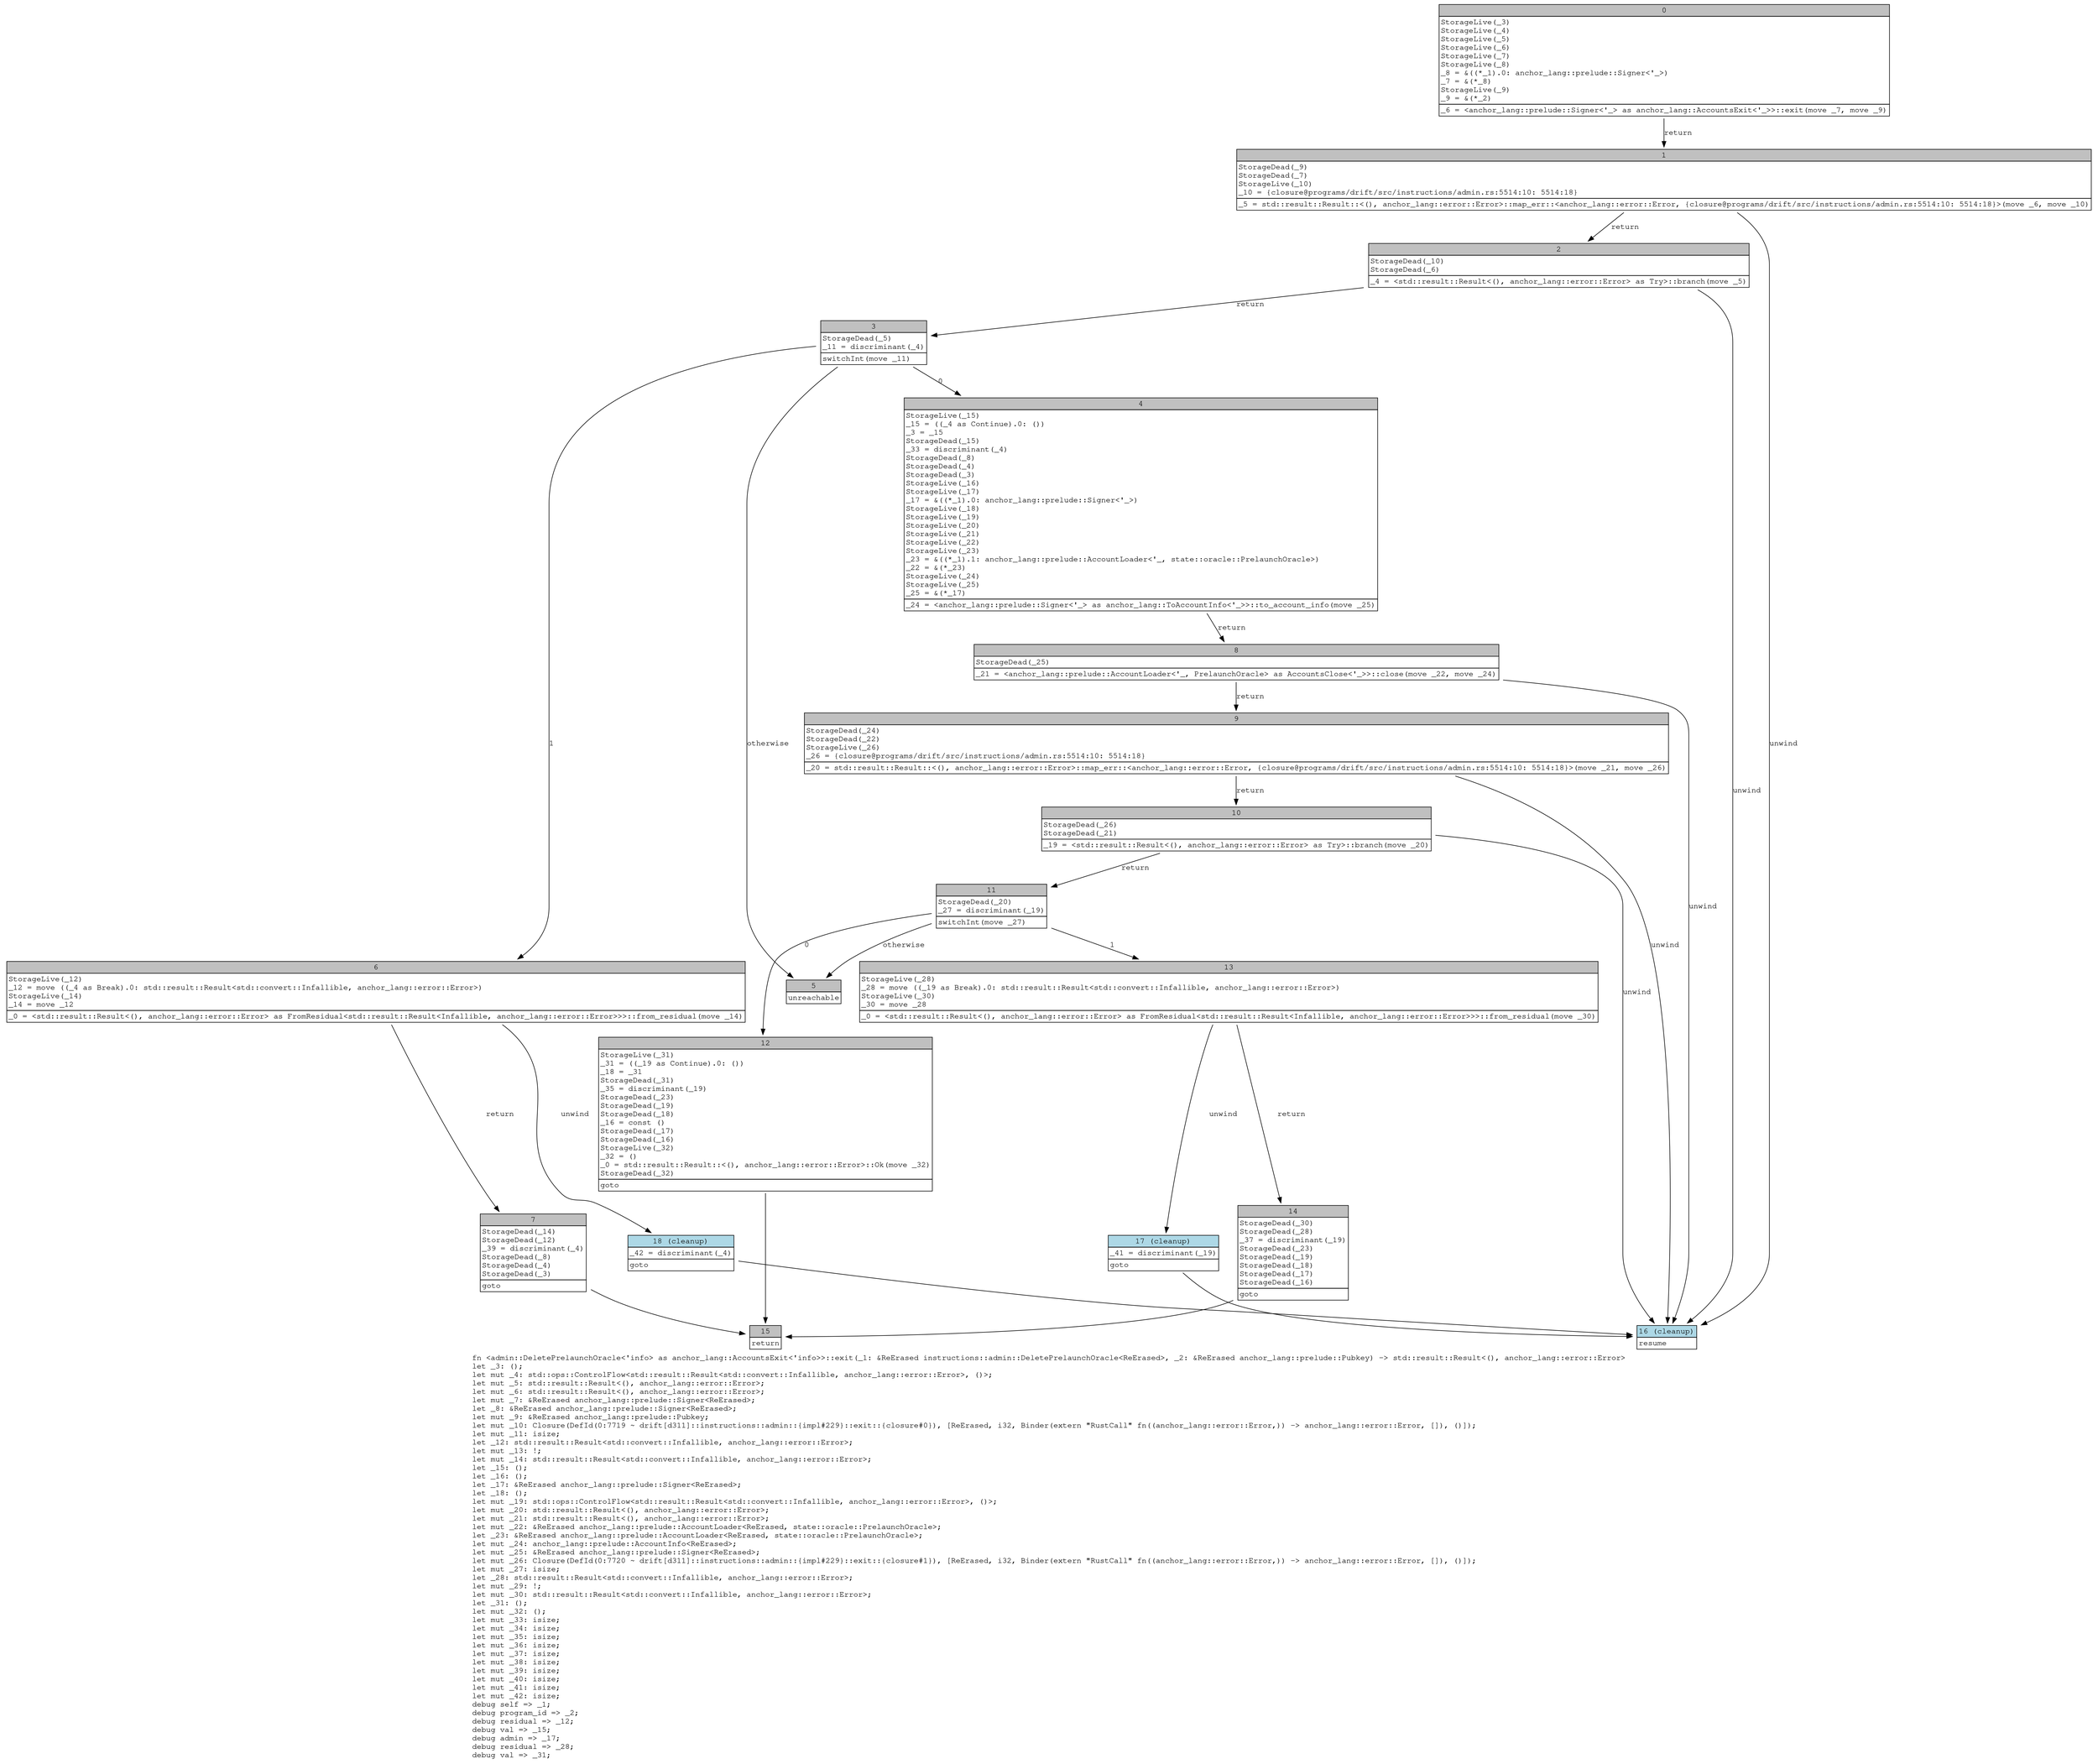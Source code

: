 digraph Mir_0_7718 {
    graph [fontname="Courier, monospace"];
    node [fontname="Courier, monospace"];
    edge [fontname="Courier, monospace"];
    label=<fn &lt;admin::DeletePrelaunchOracle&lt;'info&gt; as anchor_lang::AccountsExit&lt;'info&gt;&gt;::exit(_1: &amp;ReErased instructions::admin::DeletePrelaunchOracle&lt;ReErased&gt;, _2: &amp;ReErased anchor_lang::prelude::Pubkey) -&gt; std::result::Result&lt;(), anchor_lang::error::Error&gt;<br align="left"/>let _3: ();<br align="left"/>let mut _4: std::ops::ControlFlow&lt;std::result::Result&lt;std::convert::Infallible, anchor_lang::error::Error&gt;, ()&gt;;<br align="left"/>let mut _5: std::result::Result&lt;(), anchor_lang::error::Error&gt;;<br align="left"/>let mut _6: std::result::Result&lt;(), anchor_lang::error::Error&gt;;<br align="left"/>let mut _7: &amp;ReErased anchor_lang::prelude::Signer&lt;ReErased&gt;;<br align="left"/>let _8: &amp;ReErased anchor_lang::prelude::Signer&lt;ReErased&gt;;<br align="left"/>let mut _9: &amp;ReErased anchor_lang::prelude::Pubkey;<br align="left"/>let mut _10: Closure(DefId(0:7719 ~ drift[d311]::instructions::admin::{impl#229}::exit::{closure#0}), [ReErased, i32, Binder(extern &quot;RustCall&quot; fn((anchor_lang::error::Error,)) -&gt; anchor_lang::error::Error, []), ()]);<br align="left"/>let mut _11: isize;<br align="left"/>let _12: std::result::Result&lt;std::convert::Infallible, anchor_lang::error::Error&gt;;<br align="left"/>let mut _13: !;<br align="left"/>let mut _14: std::result::Result&lt;std::convert::Infallible, anchor_lang::error::Error&gt;;<br align="left"/>let _15: ();<br align="left"/>let _16: ();<br align="left"/>let _17: &amp;ReErased anchor_lang::prelude::Signer&lt;ReErased&gt;;<br align="left"/>let _18: ();<br align="left"/>let mut _19: std::ops::ControlFlow&lt;std::result::Result&lt;std::convert::Infallible, anchor_lang::error::Error&gt;, ()&gt;;<br align="left"/>let mut _20: std::result::Result&lt;(), anchor_lang::error::Error&gt;;<br align="left"/>let mut _21: std::result::Result&lt;(), anchor_lang::error::Error&gt;;<br align="left"/>let mut _22: &amp;ReErased anchor_lang::prelude::AccountLoader&lt;ReErased, state::oracle::PrelaunchOracle&gt;;<br align="left"/>let _23: &amp;ReErased anchor_lang::prelude::AccountLoader&lt;ReErased, state::oracle::PrelaunchOracle&gt;;<br align="left"/>let mut _24: anchor_lang::prelude::AccountInfo&lt;ReErased&gt;;<br align="left"/>let mut _25: &amp;ReErased anchor_lang::prelude::Signer&lt;ReErased&gt;;<br align="left"/>let mut _26: Closure(DefId(0:7720 ~ drift[d311]::instructions::admin::{impl#229}::exit::{closure#1}), [ReErased, i32, Binder(extern &quot;RustCall&quot; fn((anchor_lang::error::Error,)) -&gt; anchor_lang::error::Error, []), ()]);<br align="left"/>let mut _27: isize;<br align="left"/>let _28: std::result::Result&lt;std::convert::Infallible, anchor_lang::error::Error&gt;;<br align="left"/>let mut _29: !;<br align="left"/>let mut _30: std::result::Result&lt;std::convert::Infallible, anchor_lang::error::Error&gt;;<br align="left"/>let _31: ();<br align="left"/>let mut _32: ();<br align="left"/>let mut _33: isize;<br align="left"/>let mut _34: isize;<br align="left"/>let mut _35: isize;<br align="left"/>let mut _36: isize;<br align="left"/>let mut _37: isize;<br align="left"/>let mut _38: isize;<br align="left"/>let mut _39: isize;<br align="left"/>let mut _40: isize;<br align="left"/>let mut _41: isize;<br align="left"/>let mut _42: isize;<br align="left"/>debug self =&gt; _1;<br align="left"/>debug program_id =&gt; _2;<br align="left"/>debug residual =&gt; _12;<br align="left"/>debug val =&gt; _15;<br align="left"/>debug admin =&gt; _17;<br align="left"/>debug residual =&gt; _28;<br align="left"/>debug val =&gt; _31;<br align="left"/>>;
    bb0__0_7718 [shape="none", label=<<table border="0" cellborder="1" cellspacing="0"><tr><td bgcolor="gray" align="center" colspan="1">0</td></tr><tr><td align="left" balign="left">StorageLive(_3)<br/>StorageLive(_4)<br/>StorageLive(_5)<br/>StorageLive(_6)<br/>StorageLive(_7)<br/>StorageLive(_8)<br/>_8 = &amp;((*_1).0: anchor_lang::prelude::Signer&lt;'_&gt;)<br/>_7 = &amp;(*_8)<br/>StorageLive(_9)<br/>_9 = &amp;(*_2)<br/></td></tr><tr><td align="left">_6 = &lt;anchor_lang::prelude::Signer&lt;'_&gt; as anchor_lang::AccountsExit&lt;'_&gt;&gt;::exit(move _7, move _9)</td></tr></table>>];
    bb1__0_7718 [shape="none", label=<<table border="0" cellborder="1" cellspacing="0"><tr><td bgcolor="gray" align="center" colspan="1">1</td></tr><tr><td align="left" balign="left">StorageDead(_9)<br/>StorageDead(_7)<br/>StorageLive(_10)<br/>_10 = {closure@programs/drift/src/instructions/admin.rs:5514:10: 5514:18}<br/></td></tr><tr><td align="left">_5 = std::result::Result::&lt;(), anchor_lang::error::Error&gt;::map_err::&lt;anchor_lang::error::Error, {closure@programs/drift/src/instructions/admin.rs:5514:10: 5514:18}&gt;(move _6, move _10)</td></tr></table>>];
    bb2__0_7718 [shape="none", label=<<table border="0" cellborder="1" cellspacing="0"><tr><td bgcolor="gray" align="center" colspan="1">2</td></tr><tr><td align="left" balign="left">StorageDead(_10)<br/>StorageDead(_6)<br/></td></tr><tr><td align="left">_4 = &lt;std::result::Result&lt;(), anchor_lang::error::Error&gt; as Try&gt;::branch(move _5)</td></tr></table>>];
    bb3__0_7718 [shape="none", label=<<table border="0" cellborder="1" cellspacing="0"><tr><td bgcolor="gray" align="center" colspan="1">3</td></tr><tr><td align="left" balign="left">StorageDead(_5)<br/>_11 = discriminant(_4)<br/></td></tr><tr><td align="left">switchInt(move _11)</td></tr></table>>];
    bb4__0_7718 [shape="none", label=<<table border="0" cellborder="1" cellspacing="0"><tr><td bgcolor="gray" align="center" colspan="1">4</td></tr><tr><td align="left" balign="left">StorageLive(_15)<br/>_15 = ((_4 as Continue).0: ())<br/>_3 = _15<br/>StorageDead(_15)<br/>_33 = discriminant(_4)<br/>StorageDead(_8)<br/>StorageDead(_4)<br/>StorageDead(_3)<br/>StorageLive(_16)<br/>StorageLive(_17)<br/>_17 = &amp;((*_1).0: anchor_lang::prelude::Signer&lt;'_&gt;)<br/>StorageLive(_18)<br/>StorageLive(_19)<br/>StorageLive(_20)<br/>StorageLive(_21)<br/>StorageLive(_22)<br/>StorageLive(_23)<br/>_23 = &amp;((*_1).1: anchor_lang::prelude::AccountLoader&lt;'_, state::oracle::PrelaunchOracle&gt;)<br/>_22 = &amp;(*_23)<br/>StorageLive(_24)<br/>StorageLive(_25)<br/>_25 = &amp;(*_17)<br/></td></tr><tr><td align="left">_24 = &lt;anchor_lang::prelude::Signer&lt;'_&gt; as anchor_lang::ToAccountInfo&lt;'_&gt;&gt;::to_account_info(move _25)</td></tr></table>>];
    bb5__0_7718 [shape="none", label=<<table border="0" cellborder="1" cellspacing="0"><tr><td bgcolor="gray" align="center" colspan="1">5</td></tr><tr><td align="left">unreachable</td></tr></table>>];
    bb6__0_7718 [shape="none", label=<<table border="0" cellborder="1" cellspacing="0"><tr><td bgcolor="gray" align="center" colspan="1">6</td></tr><tr><td align="left" balign="left">StorageLive(_12)<br/>_12 = move ((_4 as Break).0: std::result::Result&lt;std::convert::Infallible, anchor_lang::error::Error&gt;)<br/>StorageLive(_14)<br/>_14 = move _12<br/></td></tr><tr><td align="left">_0 = &lt;std::result::Result&lt;(), anchor_lang::error::Error&gt; as FromResidual&lt;std::result::Result&lt;Infallible, anchor_lang::error::Error&gt;&gt;&gt;::from_residual(move _14)</td></tr></table>>];
    bb7__0_7718 [shape="none", label=<<table border="0" cellborder="1" cellspacing="0"><tr><td bgcolor="gray" align="center" colspan="1">7</td></tr><tr><td align="left" balign="left">StorageDead(_14)<br/>StorageDead(_12)<br/>_39 = discriminant(_4)<br/>StorageDead(_8)<br/>StorageDead(_4)<br/>StorageDead(_3)<br/></td></tr><tr><td align="left">goto</td></tr></table>>];
    bb8__0_7718 [shape="none", label=<<table border="0" cellborder="1" cellspacing="0"><tr><td bgcolor="gray" align="center" colspan="1">8</td></tr><tr><td align="left" balign="left">StorageDead(_25)<br/></td></tr><tr><td align="left">_21 = &lt;anchor_lang::prelude::AccountLoader&lt;'_, PrelaunchOracle&gt; as AccountsClose&lt;'_&gt;&gt;::close(move _22, move _24)</td></tr></table>>];
    bb9__0_7718 [shape="none", label=<<table border="0" cellborder="1" cellspacing="0"><tr><td bgcolor="gray" align="center" colspan="1">9</td></tr><tr><td align="left" balign="left">StorageDead(_24)<br/>StorageDead(_22)<br/>StorageLive(_26)<br/>_26 = {closure@programs/drift/src/instructions/admin.rs:5514:10: 5514:18}<br/></td></tr><tr><td align="left">_20 = std::result::Result::&lt;(), anchor_lang::error::Error&gt;::map_err::&lt;anchor_lang::error::Error, {closure@programs/drift/src/instructions/admin.rs:5514:10: 5514:18}&gt;(move _21, move _26)</td></tr></table>>];
    bb10__0_7718 [shape="none", label=<<table border="0" cellborder="1" cellspacing="0"><tr><td bgcolor="gray" align="center" colspan="1">10</td></tr><tr><td align="left" balign="left">StorageDead(_26)<br/>StorageDead(_21)<br/></td></tr><tr><td align="left">_19 = &lt;std::result::Result&lt;(), anchor_lang::error::Error&gt; as Try&gt;::branch(move _20)</td></tr></table>>];
    bb11__0_7718 [shape="none", label=<<table border="0" cellborder="1" cellspacing="0"><tr><td bgcolor="gray" align="center" colspan="1">11</td></tr><tr><td align="left" balign="left">StorageDead(_20)<br/>_27 = discriminant(_19)<br/></td></tr><tr><td align="left">switchInt(move _27)</td></tr></table>>];
    bb12__0_7718 [shape="none", label=<<table border="0" cellborder="1" cellspacing="0"><tr><td bgcolor="gray" align="center" colspan="1">12</td></tr><tr><td align="left" balign="left">StorageLive(_31)<br/>_31 = ((_19 as Continue).0: ())<br/>_18 = _31<br/>StorageDead(_31)<br/>_35 = discriminant(_19)<br/>StorageDead(_23)<br/>StorageDead(_19)<br/>StorageDead(_18)<br/>_16 = const ()<br/>StorageDead(_17)<br/>StorageDead(_16)<br/>StorageLive(_32)<br/>_32 = ()<br/>_0 = std::result::Result::&lt;(), anchor_lang::error::Error&gt;::Ok(move _32)<br/>StorageDead(_32)<br/></td></tr><tr><td align="left">goto</td></tr></table>>];
    bb13__0_7718 [shape="none", label=<<table border="0" cellborder="1" cellspacing="0"><tr><td bgcolor="gray" align="center" colspan="1">13</td></tr><tr><td align="left" balign="left">StorageLive(_28)<br/>_28 = move ((_19 as Break).0: std::result::Result&lt;std::convert::Infallible, anchor_lang::error::Error&gt;)<br/>StorageLive(_30)<br/>_30 = move _28<br/></td></tr><tr><td align="left">_0 = &lt;std::result::Result&lt;(), anchor_lang::error::Error&gt; as FromResidual&lt;std::result::Result&lt;Infallible, anchor_lang::error::Error&gt;&gt;&gt;::from_residual(move _30)</td></tr></table>>];
    bb14__0_7718 [shape="none", label=<<table border="0" cellborder="1" cellspacing="0"><tr><td bgcolor="gray" align="center" colspan="1">14</td></tr><tr><td align="left" balign="left">StorageDead(_30)<br/>StorageDead(_28)<br/>_37 = discriminant(_19)<br/>StorageDead(_23)<br/>StorageDead(_19)<br/>StorageDead(_18)<br/>StorageDead(_17)<br/>StorageDead(_16)<br/></td></tr><tr><td align="left">goto</td></tr></table>>];
    bb15__0_7718 [shape="none", label=<<table border="0" cellborder="1" cellspacing="0"><tr><td bgcolor="gray" align="center" colspan="1">15</td></tr><tr><td align="left">return</td></tr></table>>];
    bb16__0_7718 [shape="none", label=<<table border="0" cellborder="1" cellspacing="0"><tr><td bgcolor="lightblue" align="center" colspan="1">16 (cleanup)</td></tr><tr><td align="left">resume</td></tr></table>>];
    bb17__0_7718 [shape="none", label=<<table border="0" cellborder="1" cellspacing="0"><tr><td bgcolor="lightblue" align="center" colspan="1">17 (cleanup)</td></tr><tr><td align="left" balign="left">_41 = discriminant(_19)<br/></td></tr><tr><td align="left">goto</td></tr></table>>];
    bb18__0_7718 [shape="none", label=<<table border="0" cellborder="1" cellspacing="0"><tr><td bgcolor="lightblue" align="center" colspan="1">18 (cleanup)</td></tr><tr><td align="left" balign="left">_42 = discriminant(_4)<br/></td></tr><tr><td align="left">goto</td></tr></table>>];
    bb0__0_7718 -> bb1__0_7718 [label="return"];
    bb1__0_7718 -> bb2__0_7718 [label="return"];
    bb1__0_7718 -> bb16__0_7718 [label="unwind"];
    bb2__0_7718 -> bb3__0_7718 [label="return"];
    bb2__0_7718 -> bb16__0_7718 [label="unwind"];
    bb3__0_7718 -> bb4__0_7718 [label="0"];
    bb3__0_7718 -> bb6__0_7718 [label="1"];
    bb3__0_7718 -> bb5__0_7718 [label="otherwise"];
    bb4__0_7718 -> bb8__0_7718 [label="return"];
    bb6__0_7718 -> bb7__0_7718 [label="return"];
    bb6__0_7718 -> bb18__0_7718 [label="unwind"];
    bb7__0_7718 -> bb15__0_7718 [label=""];
    bb8__0_7718 -> bb9__0_7718 [label="return"];
    bb8__0_7718 -> bb16__0_7718 [label="unwind"];
    bb9__0_7718 -> bb10__0_7718 [label="return"];
    bb9__0_7718 -> bb16__0_7718 [label="unwind"];
    bb10__0_7718 -> bb11__0_7718 [label="return"];
    bb10__0_7718 -> bb16__0_7718 [label="unwind"];
    bb11__0_7718 -> bb12__0_7718 [label="0"];
    bb11__0_7718 -> bb13__0_7718 [label="1"];
    bb11__0_7718 -> bb5__0_7718 [label="otherwise"];
    bb12__0_7718 -> bb15__0_7718 [label=""];
    bb13__0_7718 -> bb14__0_7718 [label="return"];
    bb13__0_7718 -> bb17__0_7718 [label="unwind"];
    bb14__0_7718 -> bb15__0_7718 [label=""];
    bb17__0_7718 -> bb16__0_7718 [label=""];
    bb18__0_7718 -> bb16__0_7718 [label=""];
}
